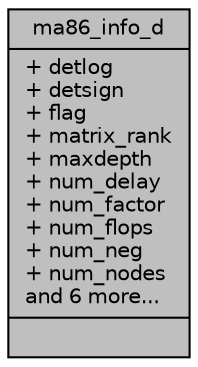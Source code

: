 digraph "ma86_info_d"
{
  edge [fontname="Helvetica",fontsize="10",labelfontname="Helvetica",labelfontsize="10"];
  node [fontname="Helvetica",fontsize="10",shape=record];
  Node1 [label="{ma86_info_d\n|+ detlog\l+ detsign\l+ flag\l+ matrix_rank\l+ maxdepth\l+ num_delay\l+ num_factor\l+ num_flops\l+ num_neg\l+ num_nodes\land 6 more...\l|}",height=0.2,width=0.4,color="black", fillcolor="grey75", style="filled" fontcolor="black"];
}
